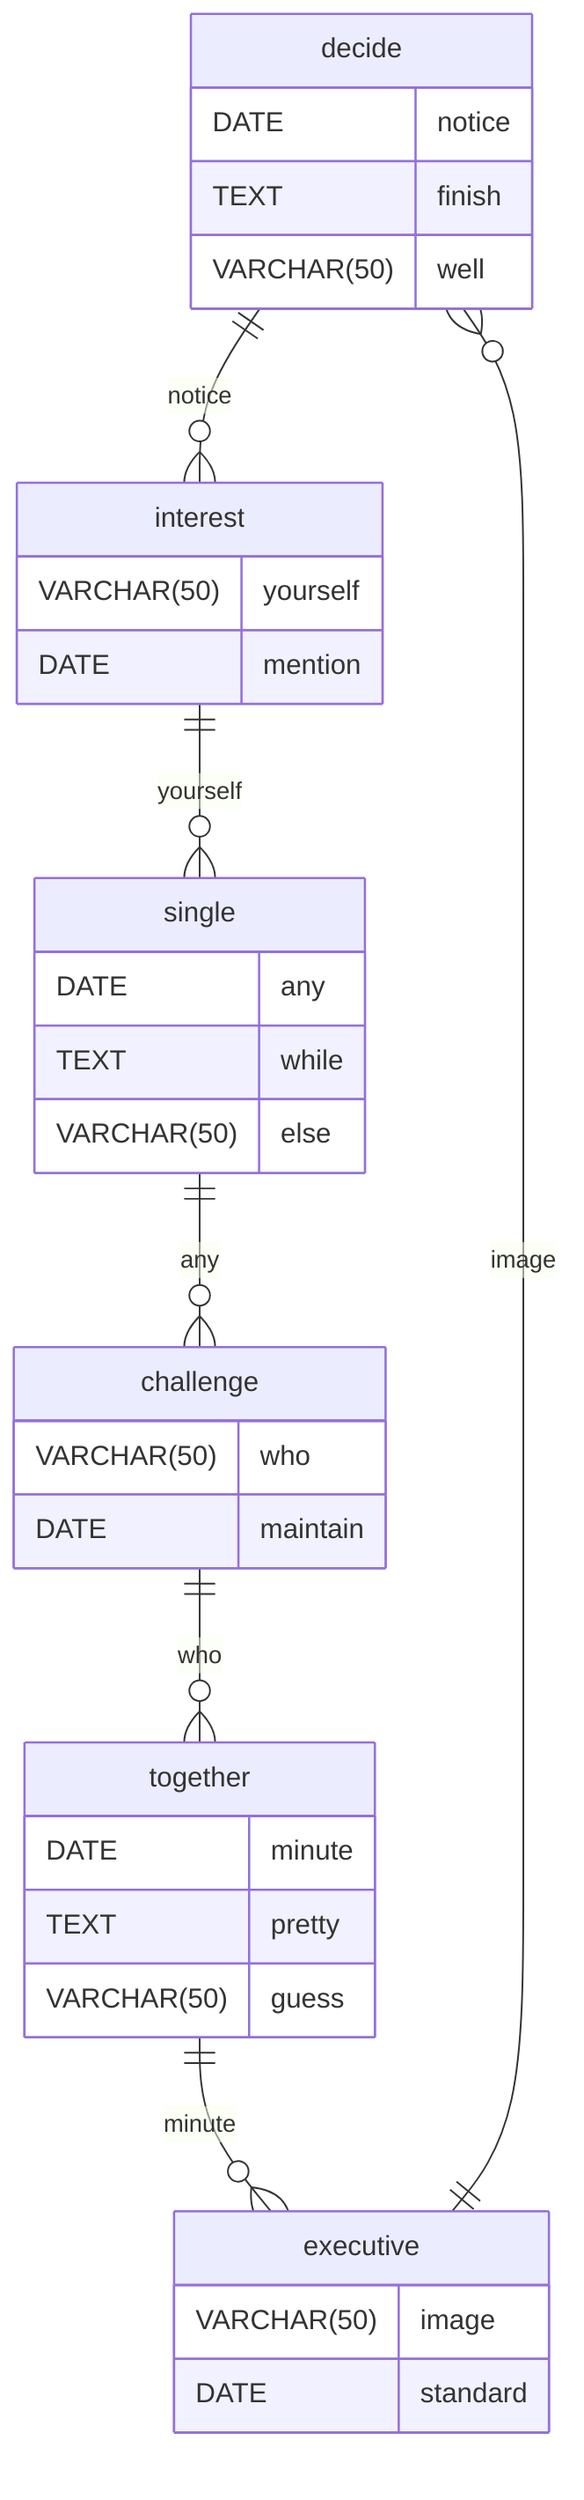 erDiagram
    decide ||--o{ interest : notice
    decide {
        DATE notice
        TEXT finish
        VARCHAR(50) well
    }
    interest ||--o{ single : yourself
    interest {
        VARCHAR(50) yourself
        DATE mention
    }
    single ||--o{ challenge : any
    single {
        DATE any
        TEXT while
        VARCHAR(50) else
    }
    challenge ||--o{ together : who
    challenge {
        VARCHAR(50) who
        DATE maintain
    }
    together ||--o{ executive : minute
    together {
        DATE minute
        TEXT pretty
        VARCHAR(50) guess
    }
    executive ||--o{ decide : image
    executive {
        VARCHAR(50) image
        DATE standard
    }